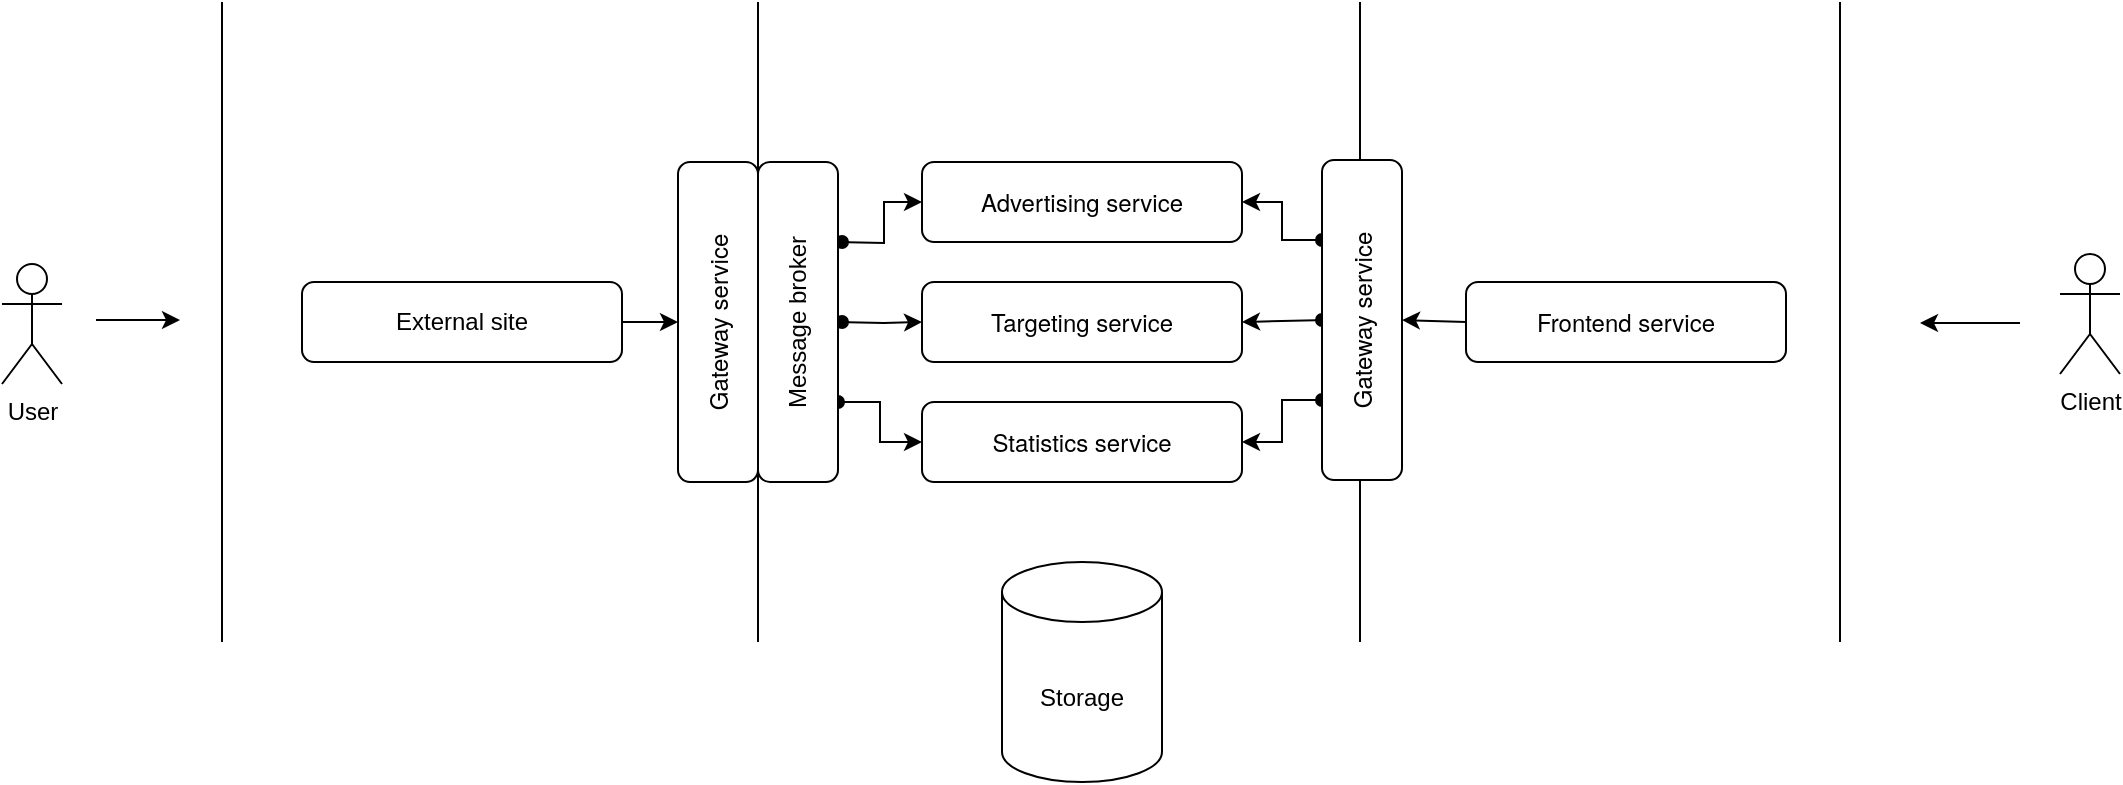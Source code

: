 <mxfile version="16.5.3" type="device"><diagram id="Hd60Ei32Bcj4pzSMnkKl" name="Page-1"><mxGraphModel dx="2070" dy="700" grid="1" gridSize="10" guides="1" tooltips="1" connect="1" arrows="1" fold="1" page="1" pageScale="1" pageWidth="827" pageHeight="1169" math="0" shadow="0"><root><mxCell id="0"/><mxCell id="1" parent="0"/><mxCell id="OKxhkbGxx1kqPp1pOFgN-1" value="" style="endArrow=none;html=1;rounded=0;" edge="1" parent="1"><mxGeometry width="50" height="50" relative="1" as="geometry"><mxPoint x="118" y="480" as="sourcePoint"/><mxPoint x="118" y="160" as="targetPoint"/></mxGeometry></mxCell><mxCell id="OKxhkbGxx1kqPp1pOFgN-2" value="" style="endArrow=none;html=1;rounded=0;" edge="1" parent="1"><mxGeometry width="50" height="50" relative="1" as="geometry"><mxPoint x="419" y="480" as="sourcePoint"/><mxPoint x="419" y="160" as="targetPoint"/></mxGeometry></mxCell><mxCell id="OKxhkbGxx1kqPp1pOFgN-3" value="" style="endArrow=none;html=1;rounded=0;" edge="1" parent="1"><mxGeometry width="50" height="50" relative="1" as="geometry"><mxPoint x="659" y="480" as="sourcePoint"/><mxPoint x="659" y="160" as="targetPoint"/></mxGeometry></mxCell><mxCell id="OKxhkbGxx1kqPp1pOFgN-5" value="Client" style="shape=umlActor;verticalLabelPosition=bottom;verticalAlign=top;html=1;outlineConnect=0;" vertex="1" parent="1"><mxGeometry x="769" y="286" width="30" height="60" as="geometry"/></mxCell><mxCell id="OKxhkbGxx1kqPp1pOFgN-9" value="User" style="shape=umlActor;verticalLabelPosition=bottom;verticalAlign=top;html=1;outlineConnect=0;" vertex="1" parent="1"><mxGeometry x="-260" y="291" width="30" height="60" as="geometry"/></mxCell><mxCell id="OKxhkbGxx1kqPp1pOFgN-16" value="&lt;span style=&quot;font-family: &amp;#34;helvetica neue&amp;#34;&quot;&gt;Advertising service&lt;/span&gt;" style="rounded=1;whiteSpace=wrap;html=1;align=center;verticalAlign=middle;" vertex="1" parent="1"><mxGeometry x="200" y="240" width="160" height="40" as="geometry"/></mxCell><mxCell id="OKxhkbGxx1kqPp1pOFgN-26" value="" style="endArrow=classic;html=1;rounded=0;" edge="1" parent="1"><mxGeometry width="50" height="50" relative="1" as="geometry"><mxPoint x="-213" y="319" as="sourcePoint"/><mxPoint x="-171" y="319" as="targetPoint"/></mxGeometry></mxCell><mxCell id="OKxhkbGxx1kqPp1pOFgN-27" value="" style="endArrow=classic;html=1;rounded=0;" edge="1" parent="1"><mxGeometry width="50" height="50" relative="1" as="geometry"><mxPoint x="749" y="320.5" as="sourcePoint"/><mxPoint x="699" y="320.5" as="targetPoint"/></mxGeometry></mxCell><mxCell id="OKxhkbGxx1kqPp1pOFgN-28" value="&lt;span style=&quot;font-family: &amp;#34;helvetica neue&amp;#34; ; text-align: left&quot;&gt;Targeting service&lt;/span&gt;" style="rounded=1;whiteSpace=wrap;html=1;align=center;verticalAlign=middle;" vertex="1" parent="1"><mxGeometry x="200" y="300" width="160" height="40" as="geometry"/></mxCell><mxCell id="OKxhkbGxx1kqPp1pOFgN-29" value="&lt;span style=&quot;font-family: &amp;#34;helvetica neue&amp;#34; ; text-align: left&quot;&gt;Statistics service&lt;/span&gt;" style="rounded=1;whiteSpace=wrap;html=1;align=center;verticalAlign=middle;" vertex="1" parent="1"><mxGeometry x="200" y="360" width="160" height="40" as="geometry"/></mxCell><mxCell id="OKxhkbGxx1kqPp1pOFgN-37" style="edgeStyle=orthogonalEdgeStyle;rounded=0;orthogonalLoop=1;jettySize=auto;html=1;exitX=1;exitY=0.5;exitDx=0;exitDy=0;entryX=0.5;entryY=0;entryDx=0;entryDy=0;" edge="1" parent="1" source="OKxhkbGxx1kqPp1pOFgN-30" target="OKxhkbGxx1kqPp1pOFgN-34"><mxGeometry relative="1" as="geometry"><mxPoint x="58" y="320" as="sourcePoint"/></mxGeometry></mxCell><mxCell id="OKxhkbGxx1kqPp1pOFgN-30" value="External site" style="rounded=1;whiteSpace=wrap;html=1;align=center;verticalAlign=middle;" vertex="1" parent="1"><mxGeometry x="-110" y="300" width="160" height="40" as="geometry"/></mxCell><mxCell id="OKxhkbGxx1kqPp1pOFgN-31" value="" style="endArrow=none;html=1;rounded=0;" edge="1" parent="1"><mxGeometry width="50" height="50" relative="1" as="geometry"><mxPoint x="-150" y="480" as="sourcePoint"/><mxPoint x="-150" y="160" as="targetPoint"/></mxGeometry></mxCell><mxCell id="OKxhkbGxx1kqPp1pOFgN-42" style="edgeStyle=none;rounded=0;orthogonalLoop=1;jettySize=auto;html=1;exitX=0;exitY=0.5;exitDx=0;exitDy=0;entryX=0.5;entryY=1;entryDx=0;entryDy=0;startArrow=none;startFill=0;endArrow=classic;endFill=1;" edge="1" parent="1" source="OKxhkbGxx1kqPp1pOFgN-32" target="OKxhkbGxx1kqPp1pOFgN-35"><mxGeometry relative="1" as="geometry"/></mxCell><mxCell id="OKxhkbGxx1kqPp1pOFgN-32" value="&lt;font face=&quot;helvetica neue&quot;&gt;Frontend service&lt;/font&gt;" style="rounded=1;whiteSpace=wrap;html=1;align=center;verticalAlign=middle;" vertex="1" parent="1"><mxGeometry x="472" y="300" width="160" height="40" as="geometry"/></mxCell><mxCell id="OKxhkbGxx1kqPp1pOFgN-38" style="edgeStyle=orthogonalEdgeStyle;rounded=0;orthogonalLoop=1;jettySize=auto;html=1;entryX=0;entryY=0.5;entryDx=0;entryDy=0;startArrow=oval;startFill=1;" edge="1" parent="1" target="OKxhkbGxx1kqPp1pOFgN-16"><mxGeometry relative="1" as="geometry"><mxPoint x="160" y="280" as="sourcePoint"/><mxPoint x="195" y="260" as="targetPoint"/></mxGeometry></mxCell><mxCell id="OKxhkbGxx1kqPp1pOFgN-39" style="edgeStyle=orthogonalEdgeStyle;rounded=0;orthogonalLoop=1;jettySize=auto;html=1;entryX=0;entryY=0.5;entryDx=0;entryDy=0;startArrow=oval;startFill=1;" edge="1" parent="1" target="OKxhkbGxx1kqPp1pOFgN-28"><mxGeometry relative="1" as="geometry"><mxPoint x="160" y="320" as="sourcePoint"/><mxPoint x="190" y="320" as="targetPoint"/></mxGeometry></mxCell><mxCell id="OKxhkbGxx1kqPp1pOFgN-40" style="edgeStyle=orthogonalEdgeStyle;rounded=0;orthogonalLoop=1;jettySize=auto;html=1;entryX=0;entryY=0.5;entryDx=0;entryDy=0;startArrow=oval;startFill=1;exitX=0.25;exitY=1;exitDx=0;exitDy=0;" edge="1" parent="1" source="OKxhkbGxx1kqPp1pOFgN-53" target="OKxhkbGxx1kqPp1pOFgN-29"><mxGeometry relative="1" as="geometry"><mxPoint x="155" y="360" as="sourcePoint"/></mxGeometry></mxCell><mxCell id="OKxhkbGxx1kqPp1pOFgN-34" value="&lt;font face=&quot;helvetica neue&quot;&gt;Gateway service&lt;/font&gt;" style="rounded=1;whiteSpace=wrap;html=1;align=center;verticalAlign=middle;rotation=-90;" vertex="1" parent="1"><mxGeometry x="18" y="300" width="160" height="40" as="geometry"/></mxCell><mxCell id="OKxhkbGxx1kqPp1pOFgN-44" style="edgeStyle=none;rounded=0;orthogonalLoop=1;jettySize=auto;html=1;exitX=0.5;exitY=0;exitDx=0;exitDy=0;entryX=1;entryY=0.5;entryDx=0;entryDy=0;startArrow=oval;startFill=1;endArrow=classic;endFill=1;" edge="1" parent="1" source="OKxhkbGxx1kqPp1pOFgN-35" target="OKxhkbGxx1kqPp1pOFgN-28"><mxGeometry relative="1" as="geometry"/></mxCell><mxCell id="OKxhkbGxx1kqPp1pOFgN-45" style="edgeStyle=none;rounded=0;orthogonalLoop=1;jettySize=auto;html=1;exitX=0.75;exitY=0;exitDx=0;exitDy=0;entryX=1;entryY=0.5;entryDx=0;entryDy=0;startArrow=oval;startFill=1;endArrow=classic;endFill=1;" edge="1" parent="1" source="OKxhkbGxx1kqPp1pOFgN-35" target="OKxhkbGxx1kqPp1pOFgN-16"><mxGeometry relative="1" as="geometry"><Array as="points"><mxPoint x="380" y="279"/><mxPoint x="380" y="260"/></Array></mxGeometry></mxCell><mxCell id="OKxhkbGxx1kqPp1pOFgN-48" style="edgeStyle=none;rounded=0;orthogonalLoop=1;jettySize=auto;html=1;exitX=0.25;exitY=0;exitDx=0;exitDy=0;entryX=1;entryY=0.5;entryDx=0;entryDy=0;startArrow=oval;startFill=1;endArrow=classic;endFill=1;" edge="1" parent="1" source="OKxhkbGxx1kqPp1pOFgN-35" target="OKxhkbGxx1kqPp1pOFgN-29"><mxGeometry relative="1" as="geometry"><Array as="points"><mxPoint x="380" y="359"/><mxPoint x="380" y="380"/></Array></mxGeometry></mxCell><mxCell id="OKxhkbGxx1kqPp1pOFgN-35" value="&lt;font face=&quot;helvetica neue&quot;&gt;Gateway service&lt;/font&gt;" style="rounded=1;whiteSpace=wrap;html=1;align=center;verticalAlign=middle;rotation=-90;" vertex="1" parent="1"><mxGeometry x="340" y="299" width="160" height="40" as="geometry"/></mxCell><mxCell id="OKxhkbGxx1kqPp1pOFgN-52" value="Storage" style="shape=cylinder3;whiteSpace=wrap;html=1;boundedLbl=1;backgroundOutline=1;size=15;" vertex="1" parent="1"><mxGeometry x="240" y="440" width="80" height="110" as="geometry"/></mxCell><mxCell id="OKxhkbGxx1kqPp1pOFgN-53" value="Message broker" style="rounded=1;whiteSpace=wrap;html=1;align=center;verticalAlign=middle;rotation=-90;" vertex="1" parent="1"><mxGeometry x="58" y="300" width="160" height="40" as="geometry"/></mxCell></root></mxGraphModel></diagram></mxfile>